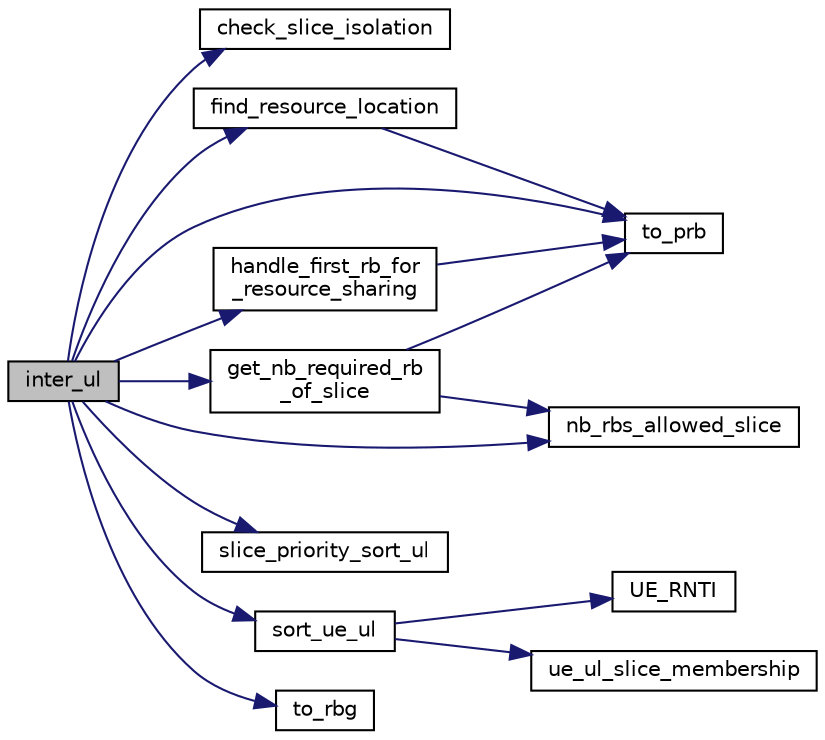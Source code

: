 digraph "inter_ul"
{
 // LATEX_PDF_SIZE
  edge [fontname="Helvetica",fontsize="10",labelfontname="Helvetica",labelfontsize="10"];
  node [fontname="Helvetica",fontsize="10",shape=record];
  rankdir="LR";
  Node1 [label="inter_ul",height=0.2,width=0.4,color="black", fillcolor="grey75", style="filled", fontcolor="black",tooltip=" "];
  Node1 -> Node2 [color="midnightblue",fontsize="10",style="solid",fontname="Helvetica"];
  Node2 [label="check_slice_isolation",height=0.2,width=0.4,color="black", fillcolor="white", style="filled",URL="$eNB__scheduler__ulsch_8c.html#a208f843d68c9a33cc830757a7fd2dabe",tooltip=" "];
  Node1 -> Node3 [color="midnightblue",fontsize="10",style="solid",fontname="Helvetica"];
  Node3 [label="find_resource_location",height=0.2,width=0.4,color="black", fillcolor="white", style="filled",URL="$eNB__scheduler__ulsch_8c.html#a843d57689dc468d82ccfc38d829c9529",tooltip=" "];
  Node3 -> Node4 [color="midnightblue",fontsize="10",style="solid",fontname="Helvetica"];
  Node4 [label="to_prb",height=0.2,width=0.4,color="black", fillcolor="white", style="filled",URL="$group____mac.html#ga2ecb220c8c3fc34274ba8838c3106240",tooltip=" "];
  Node1 -> Node5 [color="midnightblue",fontsize="10",style="solid",fontname="Helvetica"];
  Node5 [label="get_nb_required_rb\l_of_slice",height=0.2,width=0.4,color="black", fillcolor="white", style="filled",URL="$eNB__scheduler__ulsch_8c.html#a37b62166ca57e55a1c2947e92fd110e7",tooltip=" "];
  Node5 -> Node6 [color="midnightblue",fontsize="10",style="solid",fontname="Helvetica"];
  Node6 [label="nb_rbs_allowed_slice",height=0.2,width=0.4,color="black", fillcolor="white", style="filled",URL="$group____mac.html#ga9b2f93599394d16d8f54a817d8e24b8a",tooltip=" "];
  Node5 -> Node4 [color="midnightblue",fontsize="10",style="solid",fontname="Helvetica"];
  Node1 -> Node7 [color="midnightblue",fontsize="10",style="solid",fontname="Helvetica"];
  Node7 [label="handle_first_rb_for\l_resource_sharing",height=0.2,width=0.4,color="black", fillcolor="white", style="filled",URL="$eNB__scheduler__ulsch_8c.html#a6b448de39155e59527eb267288f51931",tooltip=" "];
  Node7 -> Node4 [color="midnightblue",fontsize="10",style="solid",fontname="Helvetica"];
  Node1 -> Node6 [color="midnightblue",fontsize="10",style="solid",fontname="Helvetica"];
  Node1 -> Node8 [color="midnightblue",fontsize="10",style="solid",fontname="Helvetica"];
  Node8 [label="slice_priority_sort_ul",height=0.2,width=0.4,color="black", fillcolor="white", style="filled",URL="$eNB__scheduler__ulsch_8c.html#ae475e8b61b2403ae8d78585f44ce048d",tooltip=" "];
  Node1 -> Node9 [color="midnightblue",fontsize="10",style="solid",fontname="Helvetica"];
  Node9 [label="sort_ue_ul",height=0.2,width=0.4,color="black", fillcolor="white", style="filled",URL="$pre__processor_8c.html#a4dd5976a915c4fb62b76449d27a09942",tooltip=" "];
  Node9 -> Node10 [color="midnightblue",fontsize="10",style="solid",fontname="Helvetica"];
  Node10 [label="UE_RNTI",height=0.2,width=0.4,color="black", fillcolor="white", style="filled",URL="$group____mac.html#gab1357b72b8008581c108de6f662a3ca8",tooltip=" "];
  Node9 -> Node11 [color="midnightblue",fontsize="10",style="solid",fontname="Helvetica"];
  Node11 [label="ue_ul_slice_membership",height=0.2,width=0.4,color="black", fillcolor="white", style="filled",URL="$group____mac.html#gadf38014b919b7ac76c4dc33eecbd001b",tooltip=" "];
  Node1 -> Node4 [color="midnightblue",fontsize="10",style="solid",fontname="Helvetica"];
  Node1 -> Node12 [color="midnightblue",fontsize="10",style="solid",fontname="Helvetica"];
  Node12 [label="to_rbg",height=0.2,width=0.4,color="black", fillcolor="white", style="filled",URL="$group____mac.html#gae94d89d4d8082f7704d151ec4a3c67da",tooltip=" "];
}
